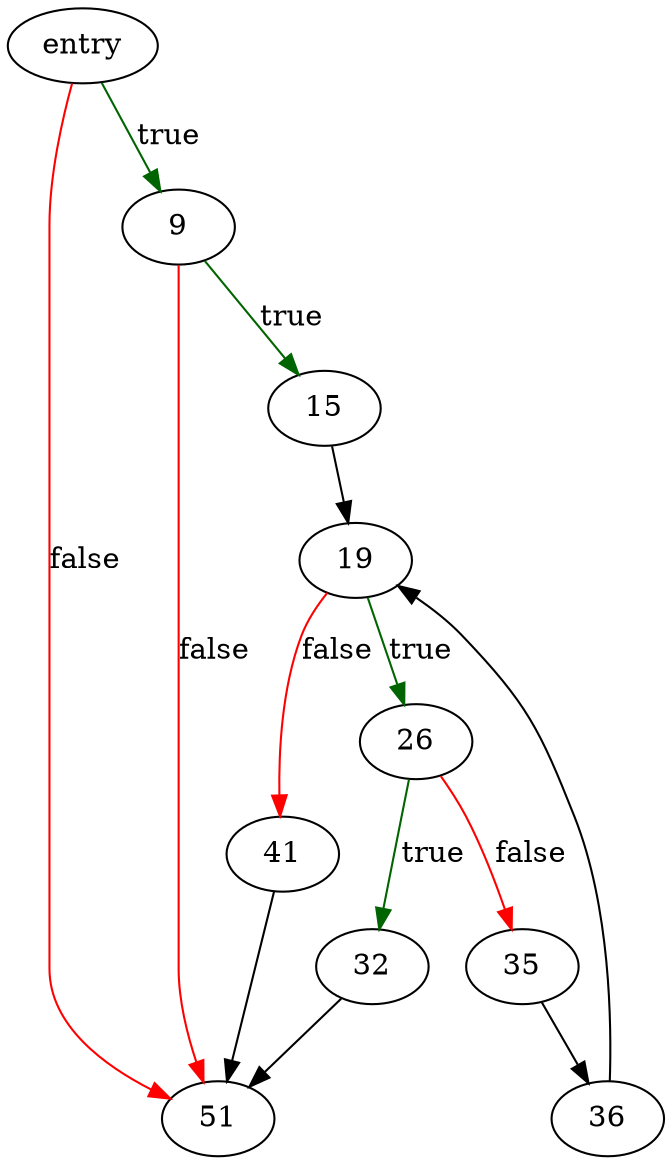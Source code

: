 digraph "sqlite3ReleaseTempReg" {
	// Node definitions.
	2 [label=entry];
	9;
	15;
	19;
	26;
	32;
	35;
	36;
	41;
	51;

	// Edge definitions.
	2 -> 9 [
		color=darkgreen
		label=true
	];
	2 -> 51 [
		color=red
		label=false
	];
	9 -> 15 [
		color=darkgreen
		label=true
	];
	9 -> 51 [
		color=red
		label=false
	];
	15 -> 19;
	19 -> 26 [
		color=darkgreen
		label=true
	];
	19 -> 41 [
		color=red
		label=false
	];
	26 -> 32 [
		color=darkgreen
		label=true
	];
	26 -> 35 [
		color=red
		label=false
	];
	32 -> 51;
	35 -> 36;
	36 -> 19;
	41 -> 51;
}